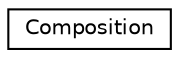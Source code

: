 digraph G
{
  edge [fontname="Helvetica",fontsize="10",labelfontname="Helvetica",labelfontsize="10"];
  node [fontname="Helvetica",fontsize="10",shape=record];
  rankdir="LR";
  Node1 [label="Composition",height=0.2,width=0.4,color="black", fillcolor="white", style="filled",URL="$classComposition.html"];
}
